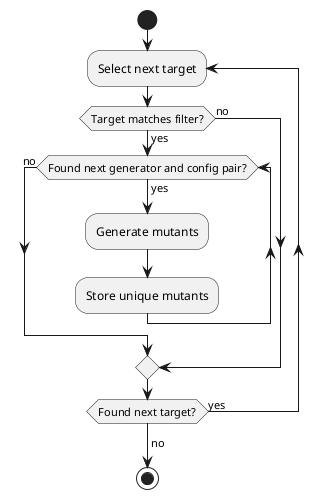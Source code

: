@startuml
start
repeat :Select next target;
	if (Target matches filter?) then (yes)
		while (Found next generator and config pair?) is (yes)
			:Generate mutants;
			:Store unique mutants;
		endwhile(no)
	else (no)
	endif
repeat while (Found next target?) is (yes)
->no;
stop
@enduml
